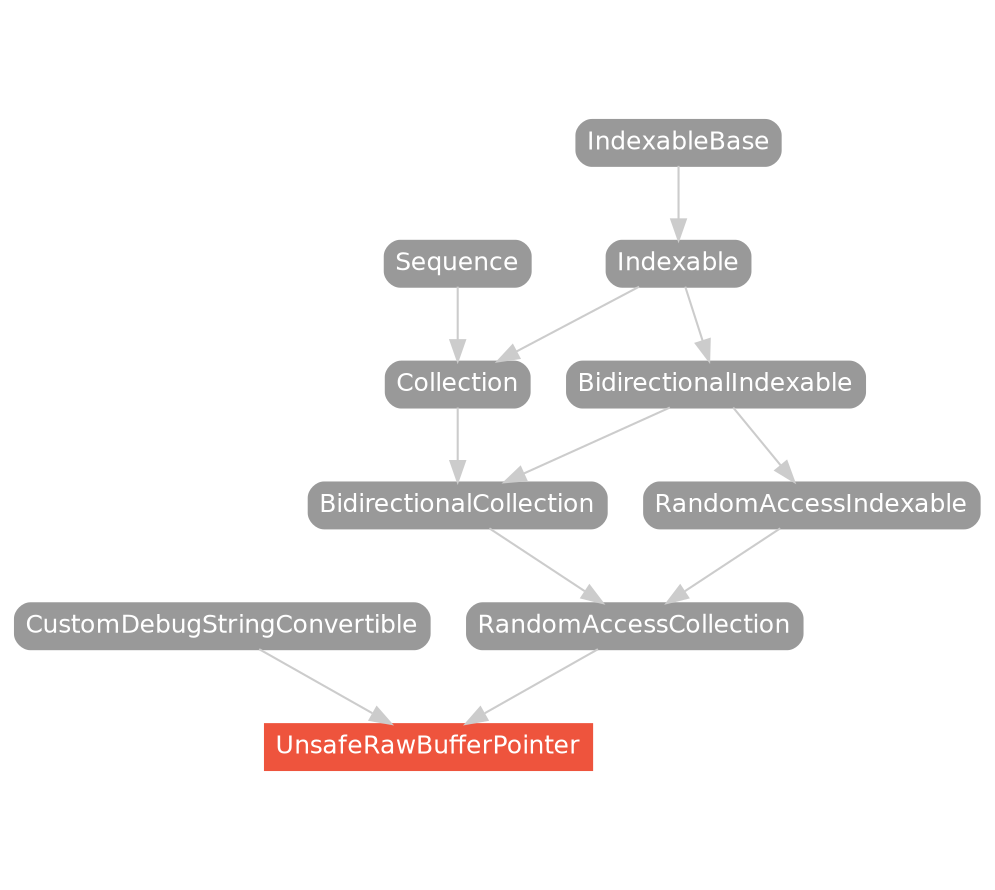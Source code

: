 strict digraph "UnsafeRawBufferPointer - Type Hierarchy - SwiftDoc.org" {
    pad="0.1,0.8"
    node [shape=box, style="filled,rounded", color="#999999", fillcolor="#999999", fontcolor=white, fontname=Helvetica, fontnames="Helvetica,sansserif", fontsize=12, margin="0.07,0.05", height="0.3"]
    edge [color="#cccccc"]
    "BidirectionalCollection" [URL="/protocol/BidirectionalCollection/hierarchy/"]
    "BidirectionalIndexable" [URL="/protocol/BidirectionalIndexable/hierarchy/"]
    "Collection" [URL="/protocol/Collection/hierarchy/"]
    "CustomDebugStringConvertible" [URL="/protocol/CustomDebugStringConvertible/hierarchy/"]
    "Indexable" [URL="/protocol/Indexable/hierarchy/"]
    "IndexableBase" [URL="/protocol/IndexableBase/hierarchy/"]
    "RandomAccessCollection" [URL="/protocol/RandomAccessCollection/hierarchy/"]
    "RandomAccessIndexable" [URL="/protocol/RandomAccessIndexable/hierarchy/"]
    "Sequence" [URL="/protocol/Sequence/hierarchy/"]
    "UnsafeRawBufferPointer" [URL="/type/UnsafeRawBufferPointer/", style="filled", fillcolor="#ee543d", color="#ee543d"]    "RandomAccessCollection" -> "UnsafeRawBufferPointer"
    "CustomDebugStringConvertible" -> "UnsafeRawBufferPointer"
    "RandomAccessIndexable" -> "RandomAccessCollection"
    "BidirectionalCollection" -> "RandomAccessCollection"
    "BidirectionalIndexable" -> "RandomAccessIndexable"
    "Indexable" -> "BidirectionalIndexable"
    "IndexableBase" -> "Indexable"
    "BidirectionalIndexable" -> "BidirectionalCollection"
    "Collection" -> "BidirectionalCollection"
    "Indexable" -> "BidirectionalIndexable"
    "IndexableBase" -> "Indexable"
    "Indexable" -> "Collection"
    "Sequence" -> "Collection"
    "IndexableBase" -> "Indexable"
    subgraph Types {
        rank = max; "UnsafeRawBufferPointer";
    }
}